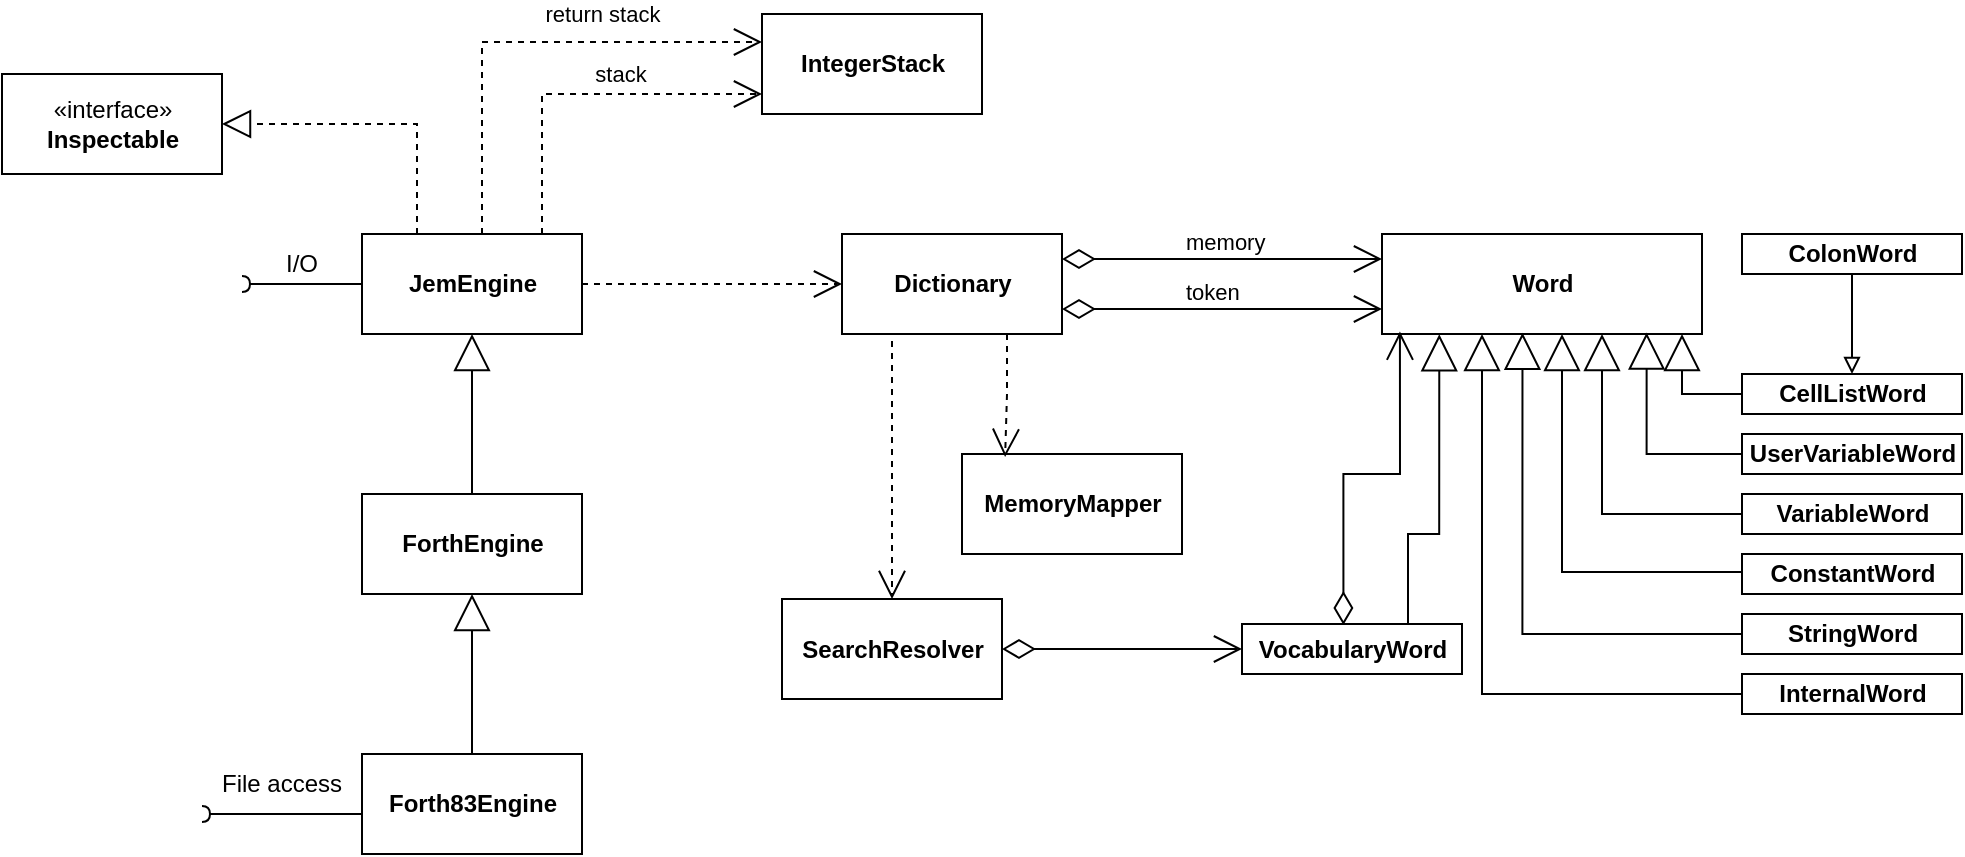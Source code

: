 <mxfile version="15.6.2" type="github">
  <diagram id="C5RBs43oDa-KdzZeNtuy" name="Page-1">
    <mxGraphModel dx="1185" dy="608" grid="1" gridSize="10" guides="1" tooltips="1" connect="1" arrows="1" fold="1" page="1" pageScale="1" pageWidth="1169" pageHeight="827" math="0" shadow="0">
      <root>
        <mxCell id="WIyWlLk6GJQsqaUBKTNV-0" />
        <mxCell id="WIyWlLk6GJQsqaUBKTNV-1" parent="WIyWlLk6GJQsqaUBKTNV-0" />
        <mxCell id="3_N95yz3iCetGQJ3gYNj-15" value="&lt;b&gt;Dictionary&lt;/b&gt;" style="html=1;" vertex="1" parent="WIyWlLk6GJQsqaUBKTNV-1">
          <mxGeometry x="450" y="170" width="110" height="50" as="geometry" />
        </mxCell>
        <mxCell id="3_N95yz3iCetGQJ3gYNj-0" value="&lt;b&gt;JemEngine&lt;/b&gt;" style="html=1;" vertex="1" parent="WIyWlLk6GJQsqaUBKTNV-1">
          <mxGeometry x="210" y="170" width="110" height="50" as="geometry" />
        </mxCell>
        <mxCell id="3_N95yz3iCetGQJ3gYNj-1" value="&lt;div&gt;&lt;b&gt;ForthEngine&lt;/b&gt;&lt;/div&gt;" style="html=1;" vertex="1" parent="WIyWlLk6GJQsqaUBKTNV-1">
          <mxGeometry x="210" y="300" width="110" height="50" as="geometry" />
        </mxCell>
        <mxCell id="3_N95yz3iCetGQJ3gYNj-2" value="&lt;div&gt;&lt;b&gt;Forth83Engine&lt;/b&gt;&lt;/div&gt;" style="html=1;" vertex="1" parent="WIyWlLk6GJQsqaUBKTNV-1">
          <mxGeometry x="210" y="430" width="110" height="50" as="geometry" />
        </mxCell>
        <mxCell id="3_N95yz3iCetGQJ3gYNj-3" value="" style="endArrow=block;endSize=16;endFill=0;html=1;rounded=0;exitX=0.5;exitY=0;exitDx=0;exitDy=0;entryX=0.5;entryY=1;entryDx=0;entryDy=0;" edge="1" parent="WIyWlLk6GJQsqaUBKTNV-1" source="3_N95yz3iCetGQJ3gYNj-1" target="3_N95yz3iCetGQJ3gYNj-0">
          <mxGeometry width="160" relative="1" as="geometry">
            <mxPoint x="180" y="450" as="sourcePoint" />
            <mxPoint x="340" y="450" as="targetPoint" />
          </mxGeometry>
        </mxCell>
        <mxCell id="3_N95yz3iCetGQJ3gYNj-4" value="" style="endArrow=block;endSize=16;endFill=0;html=1;rounded=0;exitX=0.5;exitY=0;exitDx=0;exitDy=0;entryX=0.5;entryY=1;entryDx=0;entryDy=0;" edge="1" parent="WIyWlLk6GJQsqaUBKTNV-1" source="3_N95yz3iCetGQJ3gYNj-2" target="3_N95yz3iCetGQJ3gYNj-1">
          <mxGeometry width="160" relative="1" as="geometry">
            <mxPoint x="275" y="310" as="sourcePoint" />
            <mxPoint x="275" y="230" as="targetPoint" />
          </mxGeometry>
        </mxCell>
        <mxCell id="3_N95yz3iCetGQJ3gYNj-5" value="&lt;b&gt;IntegerStack&lt;/b&gt;" style="html=1;" vertex="1" parent="WIyWlLk6GJQsqaUBKTNV-1">
          <mxGeometry x="410" y="60" width="110" height="50" as="geometry" />
        </mxCell>
        <mxCell id="3_N95yz3iCetGQJ3gYNj-6" value="stack" style="endArrow=open;endSize=12;dashed=1;html=1;rounded=0;edgeStyle=orthogonalEdgeStyle;" edge="1" parent="WIyWlLk6GJQsqaUBKTNV-1" source="3_N95yz3iCetGQJ3gYNj-0" target="3_N95yz3iCetGQJ3gYNj-5">
          <mxGeometry x="0.208" y="10" width="160" relative="1" as="geometry">
            <mxPoint x="150" y="450" as="sourcePoint" />
            <mxPoint x="310" y="450" as="targetPoint" />
            <Array as="points">
              <mxPoint x="300" y="100" />
            </Array>
            <mxPoint as="offset" />
          </mxGeometry>
        </mxCell>
        <mxCell id="3_N95yz3iCetGQJ3gYNj-8" value="«interface»&lt;br&gt;&lt;b&gt;Inspectable&lt;/b&gt;" style="html=1;" vertex="1" parent="WIyWlLk6GJQsqaUBKTNV-1">
          <mxGeometry x="30" y="90" width="110" height="50" as="geometry" />
        </mxCell>
        <mxCell id="3_N95yz3iCetGQJ3gYNj-9" value="" style="endArrow=block;dashed=1;endFill=0;endSize=12;html=1;rounded=0;exitX=0.25;exitY=0;exitDx=0;exitDy=0;entryX=1;entryY=0.5;entryDx=0;entryDy=0;edgeStyle=orthogonalEdgeStyle;" edge="1" parent="WIyWlLk6GJQsqaUBKTNV-1" source="3_N95yz3iCetGQJ3gYNj-0" target="3_N95yz3iCetGQJ3gYNj-8">
          <mxGeometry width="160" relative="1" as="geometry">
            <mxPoint x="150" y="450" as="sourcePoint" />
            <mxPoint x="150" y="130" as="targetPoint" />
          </mxGeometry>
        </mxCell>
        <mxCell id="3_N95yz3iCetGQJ3gYNj-11" value="I/O" style="text;html=1;strokeColor=none;fillColor=none;align=center;verticalAlign=middle;whiteSpace=wrap;rounded=0;" vertex="1" parent="WIyWlLk6GJQsqaUBKTNV-1">
          <mxGeometry x="150" y="170" width="60" height="30" as="geometry" />
        </mxCell>
        <mxCell id="3_N95yz3iCetGQJ3gYNj-10" value="" style="html=1;verticalAlign=bottom;labelBackgroundColor=none;endArrow=halfCircle;endFill=0;endSize=2;rounded=0;exitX=0;exitY=0.5;exitDx=0;exitDy=0;" edge="1" parent="WIyWlLk6GJQsqaUBKTNV-1" source="3_N95yz3iCetGQJ3gYNj-0">
          <mxGeometry width="160" relative="1" as="geometry">
            <mxPoint x="160" y="195" as="sourcePoint" />
            <mxPoint x="150" y="195" as="targetPoint" />
          </mxGeometry>
        </mxCell>
        <mxCell id="3_N95yz3iCetGQJ3gYNj-13" value="File access" style="text;html=1;strokeColor=none;fillColor=none;align=center;verticalAlign=middle;whiteSpace=wrap;rounded=0;" vertex="1" parent="WIyWlLk6GJQsqaUBKTNV-1">
          <mxGeometry x="130" y="430" width="80" height="30" as="geometry" />
        </mxCell>
        <mxCell id="3_N95yz3iCetGQJ3gYNj-14" value="" style="html=1;verticalAlign=bottom;labelBackgroundColor=none;endArrow=halfCircle;endFill=0;endSize=2;rounded=0;exitX=1;exitY=1;exitDx=0;exitDy=0;entryX=0;entryY=1;entryDx=0;entryDy=0;" edge="1" parent="WIyWlLk6GJQsqaUBKTNV-1" source="3_N95yz3iCetGQJ3gYNj-13" target="3_N95yz3iCetGQJ3gYNj-13">
          <mxGeometry width="160" relative="1" as="geometry">
            <mxPoint x="220" y="205" as="sourcePoint" />
            <mxPoint x="160" y="205" as="targetPoint" />
          </mxGeometry>
        </mxCell>
        <mxCell id="3_N95yz3iCetGQJ3gYNj-16" value="" style="endArrow=open;endSize=12;dashed=1;html=1;rounded=0;entryX=0;entryY=0.5;entryDx=0;entryDy=0;edgeStyle=orthogonalEdgeStyle;exitX=1;exitY=0.5;exitDx=0;exitDy=0;" edge="1" parent="WIyWlLk6GJQsqaUBKTNV-1" source="3_N95yz3iCetGQJ3gYNj-0" target="3_N95yz3iCetGQJ3gYNj-15">
          <mxGeometry width="160" relative="1" as="geometry">
            <mxPoint x="390" y="260" as="sourcePoint" />
            <mxPoint x="370" y="135" as="targetPoint" />
          </mxGeometry>
        </mxCell>
        <mxCell id="3_N95yz3iCetGQJ3gYNj-17" value="&lt;b&gt;SearchResolver&lt;/b&gt;" style="html=1;" vertex="1" parent="WIyWlLk6GJQsqaUBKTNV-1">
          <mxGeometry x="420" y="352.5" width="110" height="50" as="geometry" />
        </mxCell>
        <mxCell id="3_N95yz3iCetGQJ3gYNj-18" value="" style="endArrow=open;endSize=12;dashed=1;html=1;rounded=0;edgeStyle=orthogonalEdgeStyle;exitX=0.25;exitY=1;exitDx=0;exitDy=0;" edge="1" parent="WIyWlLk6GJQsqaUBKTNV-1" source="3_N95yz3iCetGQJ3gYNj-15" target="3_N95yz3iCetGQJ3gYNj-17">
          <mxGeometry width="160" relative="1" as="geometry">
            <mxPoint x="330" y="205" as="sourcePoint" />
            <mxPoint x="460" y="205" as="targetPoint" />
            <Array as="points">
              <mxPoint x="475" y="220" />
            </Array>
          </mxGeometry>
        </mxCell>
        <mxCell id="3_N95yz3iCetGQJ3gYNj-19" value="&lt;b&gt;MemoryMapper&lt;/b&gt;" style="html=1;" vertex="1" parent="WIyWlLk6GJQsqaUBKTNV-1">
          <mxGeometry x="510" y="280" width="110" height="50" as="geometry" />
        </mxCell>
        <mxCell id="3_N95yz3iCetGQJ3gYNj-21" value="&lt;b&gt;Word&lt;/b&gt;" style="html=1;" vertex="1" parent="WIyWlLk6GJQsqaUBKTNV-1">
          <mxGeometry x="720" y="170" width="160" height="50" as="geometry" />
        </mxCell>
        <mxCell id="3_N95yz3iCetGQJ3gYNj-22" value="return stack" style="endArrow=open;endSize=12;dashed=1;html=1;rounded=0;edgeStyle=orthogonalEdgeStyle;" edge="1" parent="WIyWlLk6GJQsqaUBKTNV-1" source="3_N95yz3iCetGQJ3gYNj-0" target="3_N95yz3iCetGQJ3gYNj-5">
          <mxGeometry x="0.322" y="14" width="160" relative="1" as="geometry">
            <mxPoint x="270" y="170" as="sourcePoint" />
            <mxPoint x="370" y="150.0" as="targetPoint" />
            <Array as="points">
              <mxPoint x="270" y="74" />
            </Array>
            <mxPoint as="offset" />
          </mxGeometry>
        </mxCell>
        <mxCell id="3_N95yz3iCetGQJ3gYNj-24" value="&lt;div&gt;memory&lt;/div&gt;" style="endArrow=open;html=1;endSize=12;startArrow=diamondThin;startSize=14;startFill=0;edgeStyle=orthogonalEdgeStyle;align=left;verticalAlign=bottom;rounded=0;exitX=1;exitY=0.25;exitDx=0;exitDy=0;entryX=0;entryY=0.25;entryDx=0;entryDy=0;" edge="1" parent="WIyWlLk6GJQsqaUBKTNV-1" source="3_N95yz3iCetGQJ3gYNj-15" target="3_N95yz3iCetGQJ3gYNj-21">
          <mxGeometry x="-0.25" relative="1" as="geometry">
            <mxPoint x="580" y="220" as="sourcePoint" />
            <mxPoint x="740" y="220" as="targetPoint" />
            <mxPoint as="offset" />
          </mxGeometry>
        </mxCell>
        <mxCell id="3_N95yz3iCetGQJ3gYNj-25" value="token" style="endArrow=open;html=1;endSize=12;startArrow=diamondThin;startSize=14;startFill=0;edgeStyle=orthogonalEdgeStyle;align=left;verticalAlign=bottom;rounded=0;exitX=1;exitY=0.75;exitDx=0;exitDy=0;entryX=0;entryY=0.75;entryDx=0;entryDy=0;" edge="1" parent="WIyWlLk6GJQsqaUBKTNV-1" source="3_N95yz3iCetGQJ3gYNj-15" target="3_N95yz3iCetGQJ3gYNj-21">
          <mxGeometry x="-0.25" relative="1" as="geometry">
            <mxPoint x="570" y="192.5" as="sourcePoint" />
            <mxPoint x="710" y="208" as="targetPoint" />
            <mxPoint as="offset" />
          </mxGeometry>
        </mxCell>
        <mxCell id="3_N95yz3iCetGQJ3gYNj-26" value="&lt;b&gt;StringWord&lt;/b&gt;" style="html=1;" vertex="1" parent="WIyWlLk6GJQsqaUBKTNV-1">
          <mxGeometry x="900" y="360" width="110" height="20" as="geometry" />
        </mxCell>
        <mxCell id="3_N95yz3iCetGQJ3gYNj-28" value="&lt;b&gt;ConstantWord&lt;/b&gt;" style="html=1;" vertex="1" parent="WIyWlLk6GJQsqaUBKTNV-1">
          <mxGeometry x="900" y="330" width="110" height="20" as="geometry" />
        </mxCell>
        <mxCell id="3_N95yz3iCetGQJ3gYNj-29" value="&lt;b&gt;ColonWord&lt;/b&gt;" style="html=1;" vertex="1" parent="WIyWlLk6GJQsqaUBKTNV-1">
          <mxGeometry x="900" y="170" width="110" height="20" as="geometry" />
        </mxCell>
        <mxCell id="3_N95yz3iCetGQJ3gYNj-30" value="&lt;div&gt;&lt;b&gt;CellListWord&lt;/b&gt;&lt;/div&gt;" style="html=1;" vertex="1" parent="WIyWlLk6GJQsqaUBKTNV-1">
          <mxGeometry x="900" y="240" width="110" height="20" as="geometry" />
        </mxCell>
        <mxCell id="3_N95yz3iCetGQJ3gYNj-31" value="&lt;div&gt;&lt;b&gt;UserVariableWord&lt;/b&gt;&lt;/div&gt;" style="html=1;" vertex="1" parent="WIyWlLk6GJQsqaUBKTNV-1">
          <mxGeometry x="900" y="270" width="110" height="20" as="geometry" />
        </mxCell>
        <mxCell id="3_N95yz3iCetGQJ3gYNj-32" value="&lt;b&gt;VariableWord&lt;/b&gt;" style="html=1;" vertex="1" parent="WIyWlLk6GJQsqaUBKTNV-1">
          <mxGeometry x="900" y="300" width="110" height="20" as="geometry" />
        </mxCell>
        <mxCell id="3_N95yz3iCetGQJ3gYNj-33" value="&lt;b&gt;InternalWord&lt;/b&gt;" style="html=1;" vertex="1" parent="WIyWlLk6GJQsqaUBKTNV-1">
          <mxGeometry x="900" y="390" width="110" height="20" as="geometry" />
        </mxCell>
        <mxCell id="3_N95yz3iCetGQJ3gYNj-35" value="" style="endArrow=block;endSize=16;endFill=0;html=1;rounded=0;edgeStyle=orthogonalEdgeStyle;exitX=0;exitY=0.5;exitDx=0;exitDy=0;" edge="1" parent="WIyWlLk6GJQsqaUBKTNV-1" source="3_N95yz3iCetGQJ3gYNj-30" target="3_N95yz3iCetGQJ3gYNj-21">
          <mxGeometry width="160" relative="1" as="geometry">
            <mxPoint x="818" y="250" as="sourcePoint" />
            <mxPoint x="825" y="230" as="targetPoint" />
            <Array as="points">
              <mxPoint x="870" y="250" />
            </Array>
          </mxGeometry>
        </mxCell>
        <mxCell id="3_N95yz3iCetGQJ3gYNj-36" value="" style="endArrow=block;endSize=16;endFill=0;html=1;rounded=0;edgeStyle=orthogonalEdgeStyle;exitX=0;exitY=0.5;exitDx=0;exitDy=0;entryX=0.827;entryY=0.986;entryDx=0;entryDy=0;entryPerimeter=0;" edge="1" parent="WIyWlLk6GJQsqaUBKTNV-1" source="3_N95yz3iCetGQJ3gYNj-31" target="3_N95yz3iCetGQJ3gYNj-21">
          <mxGeometry width="160" relative="1" as="geometry">
            <mxPoint x="888.33" y="319.75" as="sourcePoint" />
            <mxPoint x="780" y="220" as="targetPoint" />
            <Array as="points">
              <mxPoint x="852" y="280" />
            </Array>
          </mxGeometry>
        </mxCell>
        <mxCell id="3_N95yz3iCetGQJ3gYNj-37" value="" style="endArrow=block;endSize=16;endFill=0;html=1;rounded=0;edgeStyle=orthogonalEdgeStyle;" edge="1" parent="WIyWlLk6GJQsqaUBKTNV-1" source="3_N95yz3iCetGQJ3gYNj-32" target="3_N95yz3iCetGQJ3gYNj-21">
          <mxGeometry width="160" relative="1" as="geometry">
            <mxPoint x="840" y="350" as="sourcePoint" />
            <mxPoint x="790" y="230" as="targetPoint" />
            <Array as="points">
              <mxPoint x="830" y="310" />
            </Array>
          </mxGeometry>
        </mxCell>
        <mxCell id="3_N95yz3iCetGQJ3gYNj-38" value="" style="endArrow=block;endSize=16;endFill=0;html=1;rounded=0;edgeStyle=orthogonalEdgeStyle;exitX=0;exitY=0.448;exitDx=0;exitDy=0;exitPerimeter=0;" edge="1" parent="WIyWlLk6GJQsqaUBKTNV-1" source="3_N95yz3iCetGQJ3gYNj-28" target="3_N95yz3iCetGQJ3gYNj-21">
          <mxGeometry width="160" relative="1" as="geometry">
            <mxPoint x="888.33" y="430" as="sourcePoint" />
            <mxPoint x="796" y="230" as="targetPoint" />
            <Array as="points">
              <mxPoint x="810" y="339" />
            </Array>
          </mxGeometry>
        </mxCell>
        <mxCell id="3_N95yz3iCetGQJ3gYNj-39" value="" style="endArrow=block;endSize=16;endFill=0;html=1;rounded=0;edgeStyle=orthogonalEdgeStyle;exitX=0;exitY=0.5;exitDx=0;exitDy=0;entryX=0.439;entryY=0.988;entryDx=0;entryDy=0;entryPerimeter=0;" edge="1" parent="WIyWlLk6GJQsqaUBKTNV-1" source="3_N95yz3iCetGQJ3gYNj-26" target="3_N95yz3iCetGQJ3gYNj-21">
          <mxGeometry width="160" relative="1" as="geometry">
            <mxPoint x="878.33" y="360" as="sourcePoint" />
            <mxPoint x="790" y="230" as="targetPoint" />
            <Array as="points">
              <mxPoint x="790" y="370" />
            </Array>
          </mxGeometry>
        </mxCell>
        <mxCell id="3_N95yz3iCetGQJ3gYNj-40" value="" style="endArrow=block;endSize=16;endFill=0;html=1;rounded=0;edgeStyle=orthogonalEdgeStyle;entryX=0.179;entryY=1.003;entryDx=0;entryDy=0;entryPerimeter=0;" edge="1" parent="WIyWlLk6GJQsqaUBKTNV-1" source="3_N95yz3iCetGQJ3gYNj-42" target="3_N95yz3iCetGQJ3gYNj-21">
          <mxGeometry width="160" relative="1" as="geometry">
            <mxPoint x="733" y="350" as="sourcePoint" />
            <mxPoint x="749" y="250" as="targetPoint" />
            <Array as="points">
              <mxPoint x="733" y="320" />
              <mxPoint x="749" y="320" />
            </Array>
          </mxGeometry>
        </mxCell>
        <mxCell id="3_N95yz3iCetGQJ3gYNj-41" value="" style="endArrow=none;endSize=16;endFill=0;html=1;rounded=0;edgeStyle=orthogonalEdgeStyle;entryX=0.5;entryY=1;entryDx=0;entryDy=0;exitX=0.5;exitY=0;exitDx=0;exitDy=0;startArrow=block;startFill=0;" edge="1" parent="WIyWlLk6GJQsqaUBKTNV-1" source="3_N95yz3iCetGQJ3gYNj-30" target="3_N95yz3iCetGQJ3gYNj-29">
          <mxGeometry width="160" relative="1" as="geometry">
            <mxPoint x="828" y="260" as="sourcePoint" />
            <mxPoint x="828.45" y="230.4" as="targetPoint" />
            <Array as="points" />
          </mxGeometry>
        </mxCell>
        <mxCell id="3_N95yz3iCetGQJ3gYNj-42" value="&lt;b&gt;VocabularyWord&lt;/b&gt;" style="html=1;" vertex="1" parent="WIyWlLk6GJQsqaUBKTNV-1">
          <mxGeometry x="650" y="365" width="110" height="25" as="geometry" />
        </mxCell>
        <mxCell id="3_N95yz3iCetGQJ3gYNj-43" value="" style="endArrow=block;endSize=16;endFill=0;html=1;rounded=0;edgeStyle=orthogonalEdgeStyle;exitX=0;exitY=0.5;exitDx=0;exitDy=0;" edge="1" parent="WIyWlLk6GJQsqaUBKTNV-1" source="3_N95yz3iCetGQJ3gYNj-33" target="3_N95yz3iCetGQJ3gYNj-21">
          <mxGeometry width="160" relative="1" as="geometry">
            <mxPoint x="860" y="430" as="sourcePoint" />
            <mxPoint x="770" y="270" as="targetPoint" />
            <Array as="points">
              <mxPoint x="770" y="400" />
            </Array>
          </mxGeometry>
        </mxCell>
        <mxCell id="3_N95yz3iCetGQJ3gYNj-44" value="" style="endArrow=open;endSize=12;dashed=1;html=1;rounded=0;edgeStyle=orthogonalEdgeStyle;exitX=0.75;exitY=1;exitDx=0;exitDy=0;entryX=0.196;entryY=0.031;entryDx=0;entryDy=0;entryPerimeter=0;" edge="1" parent="WIyWlLk6GJQsqaUBKTNV-1" source="3_N95yz3iCetGQJ3gYNj-15" target="3_N95yz3iCetGQJ3gYNj-19">
          <mxGeometry width="160" relative="1" as="geometry">
            <mxPoint x="330" y="205" as="sourcePoint" />
            <mxPoint x="530" y="260" as="targetPoint" />
          </mxGeometry>
        </mxCell>
        <mxCell id="3_N95yz3iCetGQJ3gYNj-45" value="" style="endArrow=open;html=1;endSize=12;startArrow=diamondThin;startSize=14;startFill=0;edgeStyle=orthogonalEdgeStyle;align=left;verticalAlign=bottom;rounded=0;exitX=0.461;exitY=0.019;exitDx=0;exitDy=0;exitPerimeter=0;entryX=0.056;entryY=0.976;entryDx=0;entryDy=0;entryPerimeter=0;" edge="1" parent="WIyWlLk6GJQsqaUBKTNV-1" source="3_N95yz3iCetGQJ3gYNj-42" target="3_N95yz3iCetGQJ3gYNj-21">
          <mxGeometry x="-0.25" relative="1" as="geometry">
            <mxPoint x="741" y="400" as="sourcePoint" />
            <mxPoint x="727" y="250" as="targetPoint" />
            <mxPoint as="offset" />
            <Array as="points">
              <mxPoint x="701" y="290" />
              <mxPoint x="729" y="290" />
            </Array>
          </mxGeometry>
        </mxCell>
        <mxCell id="3_N95yz3iCetGQJ3gYNj-46" value="" style="endArrow=open;html=1;endSize=12;startArrow=diamondThin;startSize=14;startFill=0;edgeStyle=orthogonalEdgeStyle;align=left;verticalAlign=bottom;rounded=0;entryX=0;entryY=0.5;entryDx=0;entryDy=0;exitX=1;exitY=0.5;exitDx=0;exitDy=0;" edge="1" parent="WIyWlLk6GJQsqaUBKTNV-1" source="3_N95yz3iCetGQJ3gYNj-17" target="3_N95yz3iCetGQJ3gYNj-42">
          <mxGeometry x="-0.25" relative="1" as="geometry">
            <mxPoint x="540" y="378" as="sourcePoint" />
            <mxPoint x="640" y="455" as="targetPoint" />
            <mxPoint as="offset" />
            <Array as="points" />
          </mxGeometry>
        </mxCell>
      </root>
    </mxGraphModel>
  </diagram>
</mxfile>
